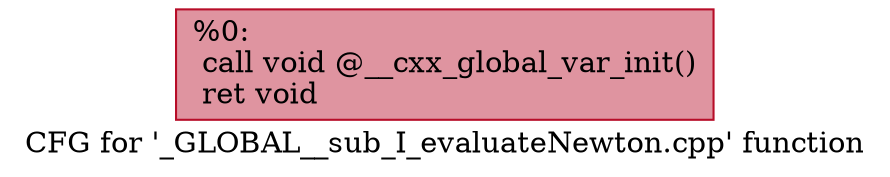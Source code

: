 digraph "CFG for '_GLOBAL__sub_I_evaluateNewton.cpp' function" {
	label="CFG for '_GLOBAL__sub_I_evaluateNewton.cpp' function";

	Node0x208c0801160 [shape=record,color="#b70d28ff", style=filled, fillcolor="#b70d2870",label="{%0:\l  call void @__cxx_global_var_init()\l  ret void\l}"];
}

